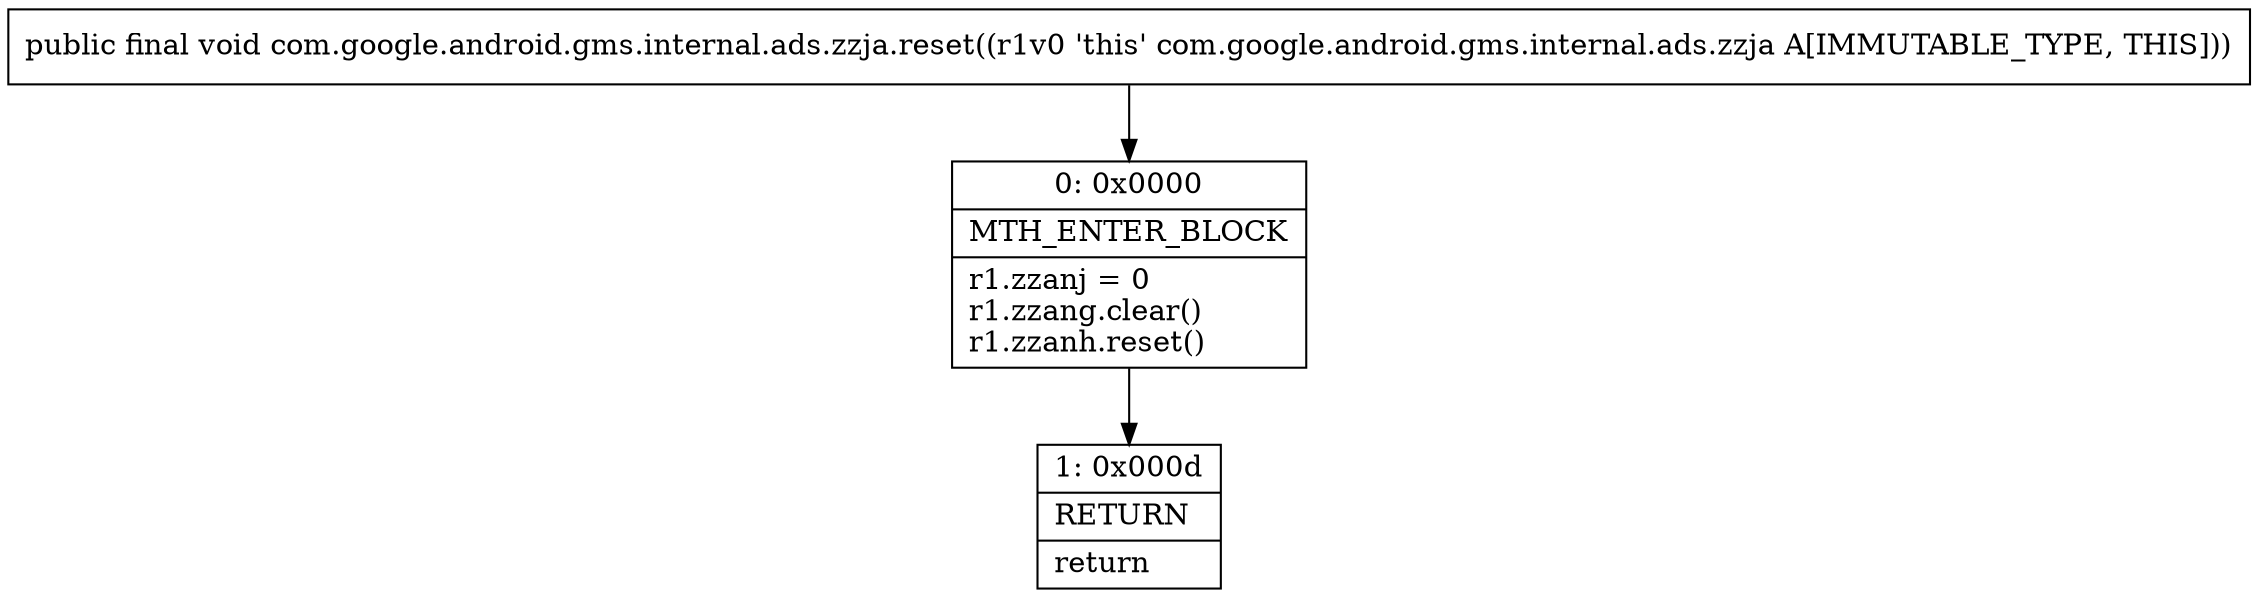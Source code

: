 digraph "CFG forcom.google.android.gms.internal.ads.zzja.reset()V" {
Node_0 [shape=record,label="{0\:\ 0x0000|MTH_ENTER_BLOCK\l|r1.zzanj = 0\lr1.zzang.clear()\lr1.zzanh.reset()\l}"];
Node_1 [shape=record,label="{1\:\ 0x000d|RETURN\l|return\l}"];
MethodNode[shape=record,label="{public final void com.google.android.gms.internal.ads.zzja.reset((r1v0 'this' com.google.android.gms.internal.ads.zzja A[IMMUTABLE_TYPE, THIS])) }"];
MethodNode -> Node_0;
Node_0 -> Node_1;
}


